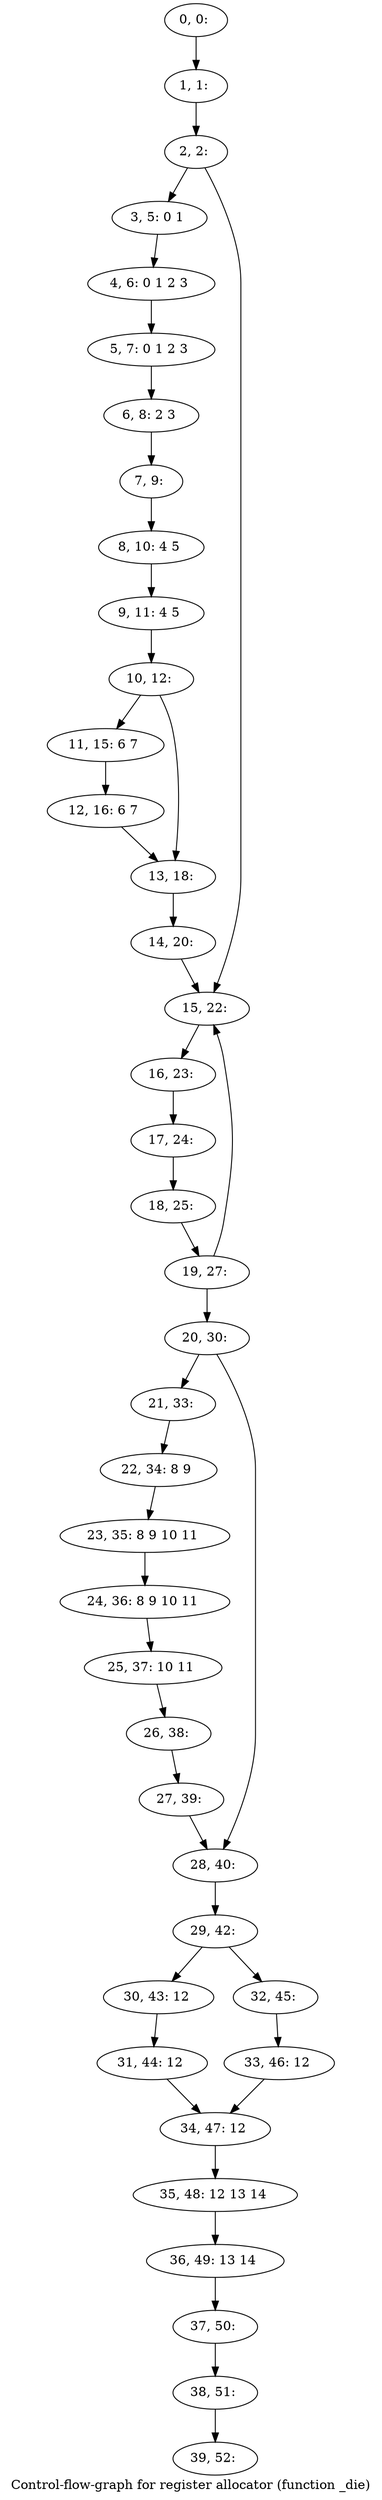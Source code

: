 digraph G {
graph [label="Control-flow-graph for register allocator (function _die)"]
0[label="0, 0: "];
1[label="1, 1: "];
2[label="2, 2: "];
3[label="3, 5: 0 1 "];
4[label="4, 6: 0 1 2 3 "];
5[label="5, 7: 0 1 2 3 "];
6[label="6, 8: 2 3 "];
7[label="7, 9: "];
8[label="8, 10: 4 5 "];
9[label="9, 11: 4 5 "];
10[label="10, 12: "];
11[label="11, 15: 6 7 "];
12[label="12, 16: 6 7 "];
13[label="13, 18: "];
14[label="14, 20: "];
15[label="15, 22: "];
16[label="16, 23: "];
17[label="17, 24: "];
18[label="18, 25: "];
19[label="19, 27: "];
20[label="20, 30: "];
21[label="21, 33: "];
22[label="22, 34: 8 9 "];
23[label="23, 35: 8 9 10 11 "];
24[label="24, 36: 8 9 10 11 "];
25[label="25, 37: 10 11 "];
26[label="26, 38: "];
27[label="27, 39: "];
28[label="28, 40: "];
29[label="29, 42: "];
30[label="30, 43: 12 "];
31[label="31, 44: 12 "];
32[label="32, 45: "];
33[label="33, 46: 12 "];
34[label="34, 47: 12 "];
35[label="35, 48: 12 13 14 "];
36[label="36, 49: 13 14 "];
37[label="37, 50: "];
38[label="38, 51: "];
39[label="39, 52: "];
0->1 ;
1->2 ;
2->3 ;
2->15 ;
3->4 ;
4->5 ;
5->6 ;
6->7 ;
7->8 ;
8->9 ;
9->10 ;
10->11 ;
10->13 ;
11->12 ;
12->13 ;
13->14 ;
14->15 ;
15->16 ;
16->17 ;
17->18 ;
18->19 ;
19->20 ;
19->15 ;
20->21 ;
20->28 ;
21->22 ;
22->23 ;
23->24 ;
24->25 ;
25->26 ;
26->27 ;
27->28 ;
28->29 ;
29->30 ;
29->32 ;
30->31 ;
31->34 ;
32->33 ;
33->34 ;
34->35 ;
35->36 ;
36->37 ;
37->38 ;
38->39 ;
}
